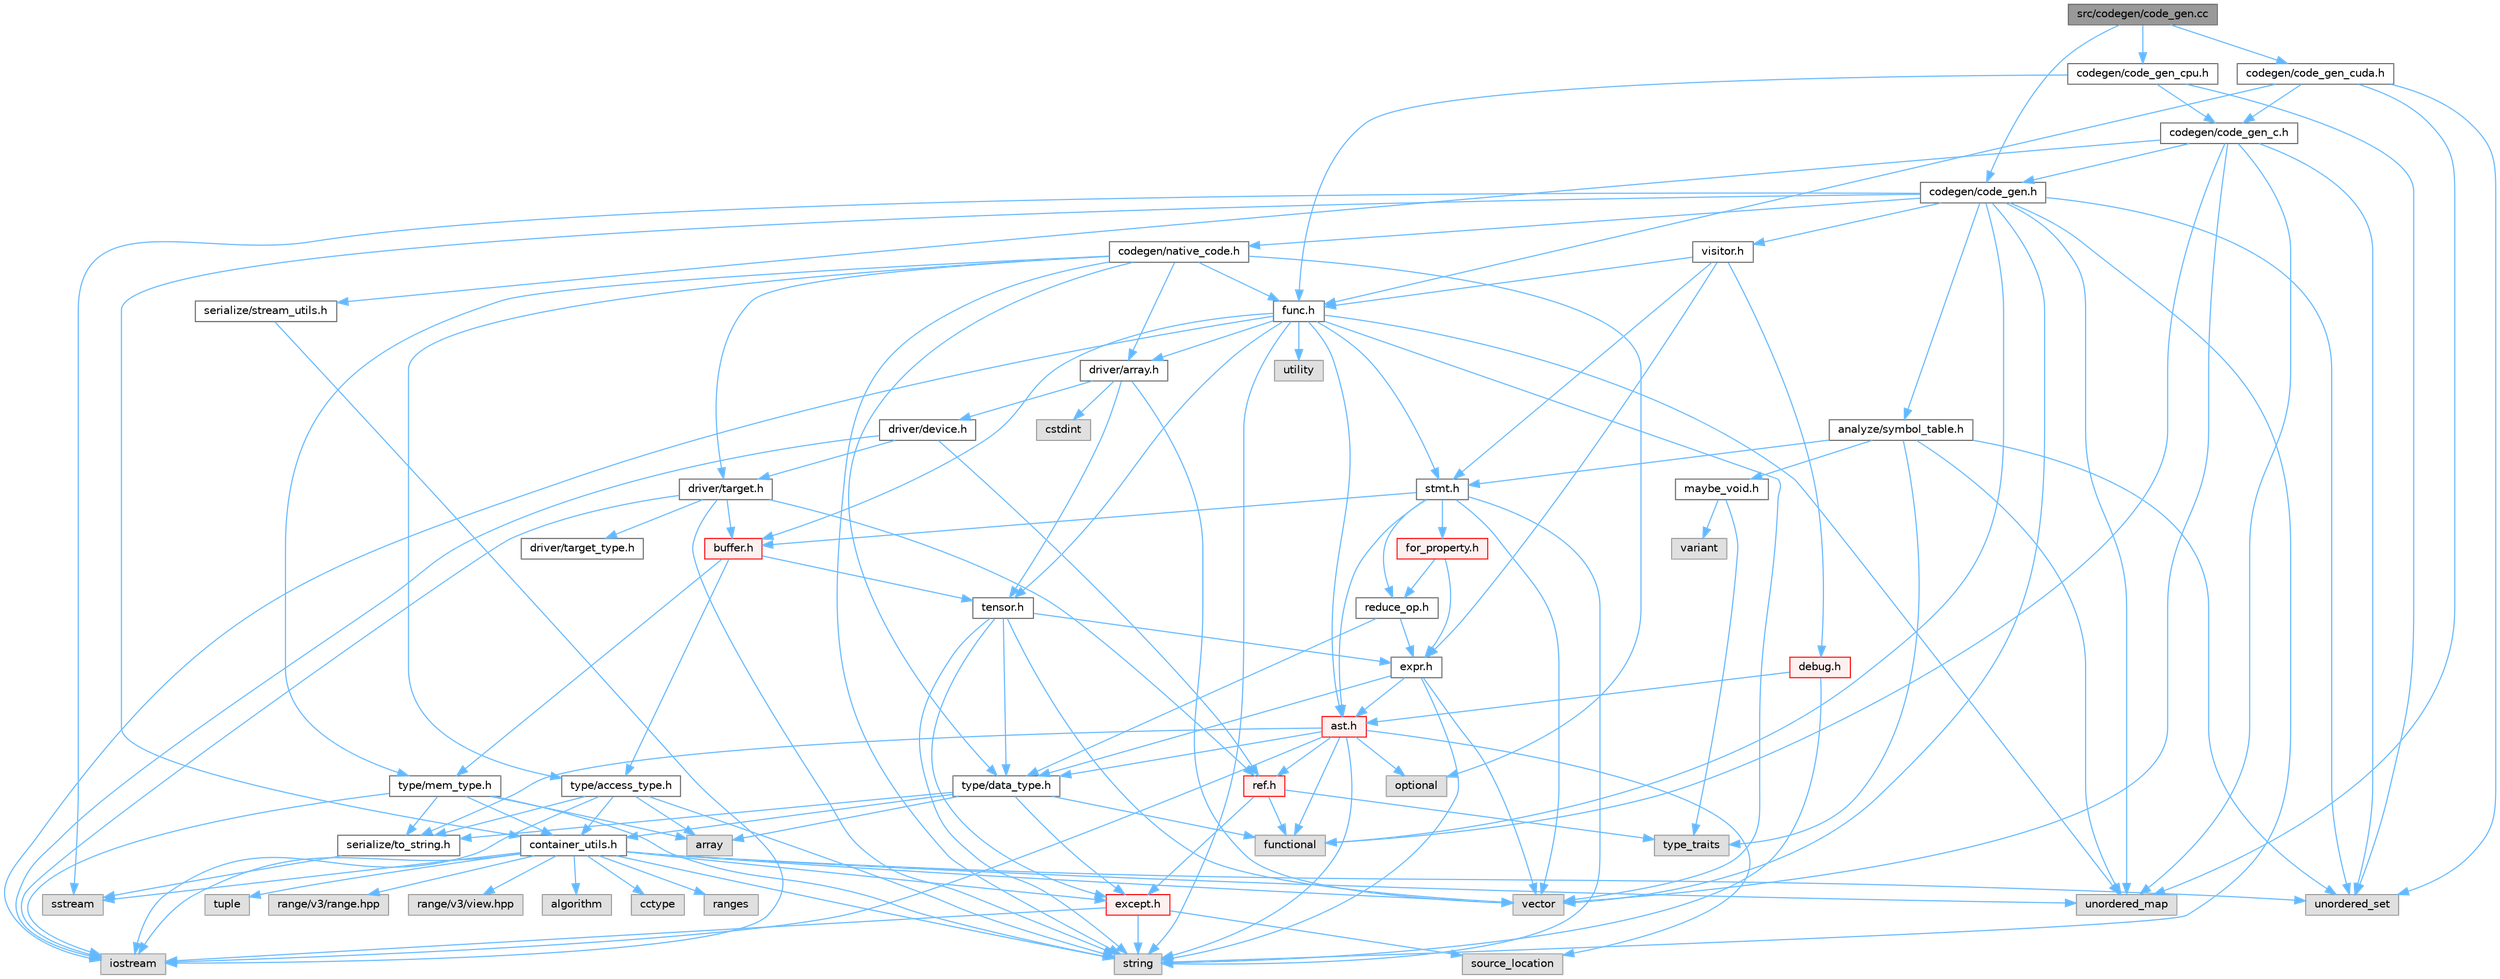 digraph "src/codegen/code_gen.cc"
{
 // LATEX_PDF_SIZE
  bgcolor="transparent";
  edge [fontname=Helvetica,fontsize=10,labelfontname=Helvetica,labelfontsize=10];
  node [fontname=Helvetica,fontsize=10,shape=box,height=0.2,width=0.4];
  Node1 [label="src/codegen/code_gen.cc",height=0.2,width=0.4,color="gray40", fillcolor="grey60", style="filled", fontcolor="black",tooltip=" "];
  Node1 -> Node2 [color="steelblue1",style="solid"];
  Node2 [label="codegen/code_gen.h",height=0.2,width=0.4,color="grey40", fillcolor="white", style="filled",URL="$include_2codegen_2code__gen_8h.html",tooltip=" "];
  Node2 -> Node3 [color="steelblue1",style="solid"];
  Node3 [label="functional",height=0.2,width=0.4,color="grey60", fillcolor="#E0E0E0", style="filled",tooltip=" "];
  Node2 -> Node4 [color="steelblue1",style="solid"];
  Node4 [label="sstream",height=0.2,width=0.4,color="grey60", fillcolor="#E0E0E0", style="filled",tooltip=" "];
  Node2 -> Node5 [color="steelblue1",style="solid"];
  Node5 [label="string",height=0.2,width=0.4,color="grey60", fillcolor="#E0E0E0", style="filled",tooltip=" "];
  Node2 -> Node6 [color="steelblue1",style="solid"];
  Node6 [label="unordered_map",height=0.2,width=0.4,color="grey60", fillcolor="#E0E0E0", style="filled",tooltip=" "];
  Node2 -> Node7 [color="steelblue1",style="solid"];
  Node7 [label="unordered_set",height=0.2,width=0.4,color="grey60", fillcolor="#E0E0E0", style="filled",tooltip=" "];
  Node2 -> Node8 [color="steelblue1",style="solid"];
  Node8 [label="vector",height=0.2,width=0.4,color="grey60", fillcolor="#E0E0E0", style="filled",tooltip=" "];
  Node2 -> Node9 [color="steelblue1",style="solid"];
  Node9 [label="analyze/symbol_table.h",height=0.2,width=0.4,color="grey40", fillcolor="white", style="filled",URL="$symbol__table_8h.html",tooltip=" "];
  Node9 -> Node10 [color="steelblue1",style="solid"];
  Node10 [label="type_traits",height=0.2,width=0.4,color="grey60", fillcolor="#E0E0E0", style="filled",tooltip=" "];
  Node9 -> Node6 [color="steelblue1",style="solid"];
  Node9 -> Node7 [color="steelblue1",style="solid"];
  Node9 -> Node11 [color="steelblue1",style="solid"];
  Node11 [label="maybe_void.h",height=0.2,width=0.4,color="grey40", fillcolor="white", style="filled",URL="$maybe__void_8h.html",tooltip=" "];
  Node11 -> Node10 [color="steelblue1",style="solid"];
  Node11 -> Node12 [color="steelblue1",style="solid"];
  Node12 [label="variant",height=0.2,width=0.4,color="grey60", fillcolor="#E0E0E0", style="filled",tooltip=" "];
  Node9 -> Node13 [color="steelblue1",style="solid"];
  Node13 [label="stmt.h",height=0.2,width=0.4,color="grey40", fillcolor="white", style="filled",URL="$stmt_8h.html",tooltip=" "];
  Node13 -> Node5 [color="steelblue1",style="solid"];
  Node13 -> Node8 [color="steelblue1",style="solid"];
  Node13 -> Node14 [color="steelblue1",style="solid"];
  Node14 [label="ast.h",height=0.2,width=0.4,color="red", fillcolor="#FFF0F0", style="filled",URL="$ast_8h.html",tooltip=" "];
  Node14 -> Node3 [color="steelblue1",style="solid"];
  Node14 -> Node16 [color="steelblue1",style="solid"];
  Node16 [label="iostream",height=0.2,width=0.4,color="grey60", fillcolor="#E0E0E0", style="filled",tooltip=" "];
  Node14 -> Node17 [color="steelblue1",style="solid"];
  Node17 [label="optional",height=0.2,width=0.4,color="grey60", fillcolor="#E0E0E0", style="filled",tooltip=" "];
  Node14 -> Node18 [color="steelblue1",style="solid"];
  Node18 [label="source_location",height=0.2,width=0.4,color="grey60", fillcolor="#E0E0E0", style="filled",tooltip=" "];
  Node14 -> Node5 [color="steelblue1",style="solid"];
  Node14 -> Node23 [color="steelblue1",style="solid"];
  Node23 [label="ref.h",height=0.2,width=0.4,color="red", fillcolor="#FFF0F0", style="filled",URL="$ref_8h.html",tooltip=" "];
  Node23 -> Node3 [color="steelblue1",style="solid"];
  Node23 -> Node10 [color="steelblue1",style="solid"];
  Node23 -> Node28 [color="steelblue1",style="solid"];
  Node28 [label="except.h",height=0.2,width=0.4,color="red", fillcolor="#FFF0F0", style="filled",URL="$except_8h.html",tooltip=" "];
  Node28 -> Node16 [color="steelblue1",style="solid"];
  Node28 -> Node18 [color="steelblue1",style="solid"];
  Node28 -> Node5 [color="steelblue1",style="solid"];
  Node14 -> Node30 [color="steelblue1",style="solid"];
  Node30 [label="serialize/to_string.h",height=0.2,width=0.4,color="grey40", fillcolor="white", style="filled",URL="$to__string_8h.html",tooltip=" "];
  Node30 -> Node4 [color="steelblue1",style="solid"];
  Node14 -> Node32 [color="steelblue1",style="solid"];
  Node32 [label="type/data_type.h",height=0.2,width=0.4,color="grey40", fillcolor="white", style="filled",URL="$data__type_8h.html",tooltip=" "];
  Node32 -> Node33 [color="steelblue1",style="solid"];
  Node33 [label="array",height=0.2,width=0.4,color="grey60", fillcolor="#E0E0E0", style="filled",tooltip=" "];
  Node32 -> Node3 [color="steelblue1",style="solid"];
  Node32 -> Node34 [color="steelblue1",style="solid"];
  Node34 [label="container_utils.h",height=0.2,width=0.4,color="grey40", fillcolor="white", style="filled",URL="$container__utils_8h.html",tooltip=" "];
  Node34 -> Node35 [color="steelblue1",style="solid"];
  Node35 [label="algorithm",height=0.2,width=0.4,color="grey60", fillcolor="#E0E0E0", style="filled",tooltip=" "];
  Node34 -> Node36 [color="steelblue1",style="solid"];
  Node36 [label="cctype",height=0.2,width=0.4,color="grey60", fillcolor="#E0E0E0", style="filled",tooltip=" "];
  Node34 -> Node16 [color="steelblue1",style="solid"];
  Node34 -> Node37 [color="steelblue1",style="solid"];
  Node37 [label="ranges",height=0.2,width=0.4,color="grey60", fillcolor="#E0E0E0", style="filled",tooltip=" "];
  Node34 -> Node4 [color="steelblue1",style="solid"];
  Node34 -> Node5 [color="steelblue1",style="solid"];
  Node34 -> Node38 [color="steelblue1",style="solid"];
  Node38 [label="tuple",height=0.2,width=0.4,color="grey60", fillcolor="#E0E0E0", style="filled",tooltip=" "];
  Node34 -> Node6 [color="steelblue1",style="solid"];
  Node34 -> Node7 [color="steelblue1",style="solid"];
  Node34 -> Node8 [color="steelblue1",style="solid"];
  Node34 -> Node39 [color="steelblue1",style="solid"];
  Node39 [label="range/v3/range.hpp",height=0.2,width=0.4,color="grey60", fillcolor="#E0E0E0", style="filled",tooltip=" "];
  Node34 -> Node40 [color="steelblue1",style="solid"];
  Node40 [label="range/v3/view.hpp",height=0.2,width=0.4,color="grey60", fillcolor="#E0E0E0", style="filled",tooltip=" "];
  Node34 -> Node28 [color="steelblue1",style="solid"];
  Node32 -> Node28 [color="steelblue1",style="solid"];
  Node32 -> Node30 [color="steelblue1",style="solid"];
  Node13 -> Node41 [color="steelblue1",style="solid"];
  Node41 [label="buffer.h",height=0.2,width=0.4,color="red", fillcolor="#FFF0F0", style="filled",URL="$buffer_8h.html",tooltip=" "];
  Node41 -> Node42 [color="steelblue1",style="solid"];
  Node42 [label="tensor.h",height=0.2,width=0.4,color="grey40", fillcolor="white", style="filled",URL="$tensor_8h.html",tooltip=" "];
  Node42 -> Node5 [color="steelblue1",style="solid"];
  Node42 -> Node8 [color="steelblue1",style="solid"];
  Node42 -> Node28 [color="steelblue1",style="solid"];
  Node42 -> Node43 [color="steelblue1",style="solid"];
  Node43 [label="expr.h",height=0.2,width=0.4,color="grey40", fillcolor="white", style="filled",URL="$expr_8h.html",tooltip=" "];
  Node43 -> Node5 [color="steelblue1",style="solid"];
  Node43 -> Node8 [color="steelblue1",style="solid"];
  Node43 -> Node14 [color="steelblue1",style="solid"];
  Node43 -> Node32 [color="steelblue1",style="solid"];
  Node42 -> Node32 [color="steelblue1",style="solid"];
  Node41 -> Node44 [color="steelblue1",style="solid"];
  Node44 [label="type/access_type.h",height=0.2,width=0.4,color="grey40", fillcolor="white", style="filled",URL="$access__type_8h.html",tooltip=" "];
  Node44 -> Node33 [color="steelblue1",style="solid"];
  Node44 -> Node16 [color="steelblue1",style="solid"];
  Node44 -> Node5 [color="steelblue1",style="solid"];
  Node44 -> Node34 [color="steelblue1",style="solid"];
  Node44 -> Node30 [color="steelblue1",style="solid"];
  Node41 -> Node45 [color="steelblue1",style="solid"];
  Node45 [label="type/mem_type.h",height=0.2,width=0.4,color="grey40", fillcolor="white", style="filled",URL="$mem__type_8h.html",tooltip=" "];
  Node45 -> Node33 [color="steelblue1",style="solid"];
  Node45 -> Node16 [color="steelblue1",style="solid"];
  Node45 -> Node5 [color="steelblue1",style="solid"];
  Node45 -> Node34 [color="steelblue1",style="solid"];
  Node45 -> Node30 [color="steelblue1",style="solid"];
  Node13 -> Node46 [color="steelblue1",style="solid"];
  Node46 [label="for_property.h",height=0.2,width=0.4,color="red", fillcolor="#FFF0F0", style="filled",URL="$for__property_8h.html",tooltip=" "];
  Node46 -> Node43 [color="steelblue1",style="solid"];
  Node46 -> Node49 [color="steelblue1",style="solid"];
  Node49 [label="reduce_op.h",height=0.2,width=0.4,color="grey40", fillcolor="white", style="filled",URL="$reduce__op_8h.html",tooltip=" "];
  Node49 -> Node43 [color="steelblue1",style="solid"];
  Node49 -> Node32 [color="steelblue1",style="solid"];
  Node13 -> Node49 [color="steelblue1",style="solid"];
  Node2 -> Node50 [color="steelblue1",style="solid"];
  Node50 [label="codegen/native_code.h",height=0.2,width=0.4,color="grey40", fillcolor="white", style="filled",URL="$native__code_8h.html",tooltip=" "];
  Node50 -> Node17 [color="steelblue1",style="solid"];
  Node50 -> Node5 [color="steelblue1",style="solid"];
  Node50 -> Node51 [color="steelblue1",style="solid"];
  Node51 [label="driver/array.h",height=0.2,width=0.4,color="grey40", fillcolor="white", style="filled",URL="$array_8h.html",tooltip=" "];
  Node51 -> Node26 [color="steelblue1",style="solid"];
  Node26 [label="cstdint",height=0.2,width=0.4,color="grey60", fillcolor="#E0E0E0", style="filled",tooltip=" "];
  Node51 -> Node8 [color="steelblue1",style="solid"];
  Node51 -> Node52 [color="steelblue1",style="solid"];
  Node52 [label="driver/device.h",height=0.2,width=0.4,color="grey40", fillcolor="white", style="filled",URL="$device_8h.html",tooltip=" "];
  Node52 -> Node16 [color="steelblue1",style="solid"];
  Node52 -> Node53 [color="steelblue1",style="solid"];
  Node53 [label="driver/target.h",height=0.2,width=0.4,color="grey40", fillcolor="white", style="filled",URL="$target_8h.html",tooltip=" "];
  Node53 -> Node16 [color="steelblue1",style="solid"];
  Node53 -> Node5 [color="steelblue1",style="solid"];
  Node53 -> Node41 [color="steelblue1",style="solid"];
  Node53 -> Node54 [color="steelblue1",style="solid"];
  Node54 [label="driver/target_type.h",height=0.2,width=0.4,color="grey40", fillcolor="white", style="filled",URL="$target__type_8h.html",tooltip=" "];
  Node53 -> Node23 [color="steelblue1",style="solid"];
  Node52 -> Node23 [color="steelblue1",style="solid"];
  Node51 -> Node42 [color="steelblue1",style="solid"];
  Node50 -> Node53 [color="steelblue1",style="solid"];
  Node50 -> Node55 [color="steelblue1",style="solid"];
  Node55 [label="func.h",height=0.2,width=0.4,color="grey40", fillcolor="white", style="filled",URL="$func_8h.html",tooltip=" "];
  Node55 -> Node16 [color="steelblue1",style="solid"];
  Node55 -> Node5 [color="steelblue1",style="solid"];
  Node55 -> Node6 [color="steelblue1",style="solid"];
  Node55 -> Node56 [color="steelblue1",style="solid"];
  Node56 [label="utility",height=0.2,width=0.4,color="grey60", fillcolor="#E0E0E0", style="filled",tooltip=" "];
  Node55 -> Node8 [color="steelblue1",style="solid"];
  Node55 -> Node14 [color="steelblue1",style="solid"];
  Node55 -> Node41 [color="steelblue1",style="solid"];
  Node55 -> Node51 [color="steelblue1",style="solid"];
  Node55 -> Node13 [color="steelblue1",style="solid"];
  Node55 -> Node42 [color="steelblue1",style="solid"];
  Node50 -> Node44 [color="steelblue1",style="solid"];
  Node50 -> Node32 [color="steelblue1",style="solid"];
  Node50 -> Node45 [color="steelblue1",style="solid"];
  Node2 -> Node34 [color="steelblue1",style="solid"];
  Node2 -> Node57 [color="steelblue1",style="solid"];
  Node57 [label="visitor.h",height=0.2,width=0.4,color="grey40", fillcolor="white", style="filled",URL="$visitor_8h.html",tooltip=" "];
  Node57 -> Node58 [color="steelblue1",style="solid"];
  Node58 [label="debug.h",height=0.2,width=0.4,color="red", fillcolor="#FFF0F0", style="filled",URL="$debug_8h.html",tooltip=" "];
  Node58 -> Node5 [color="steelblue1",style="solid"];
  Node58 -> Node14 [color="steelblue1",style="solid"];
  Node57 -> Node43 [color="steelblue1",style="solid"];
  Node57 -> Node55 [color="steelblue1",style="solid"];
  Node57 -> Node13 [color="steelblue1",style="solid"];
  Node1 -> Node62 [color="steelblue1",style="solid"];
  Node62 [label="codegen/code_gen_cpu.h",height=0.2,width=0.4,color="grey40", fillcolor="white", style="filled",URL="$code__gen__cpu_8h.html",tooltip=" "];
  Node62 -> Node7 [color="steelblue1",style="solid"];
  Node62 -> Node63 [color="steelblue1",style="solid"];
  Node63 [label="codegen/code_gen_c.h",height=0.2,width=0.4,color="grey40", fillcolor="white", style="filled",URL="$include_2codegen_2code__gen__c_8h.html",tooltip=" "];
  Node63 -> Node3 [color="steelblue1",style="solid"];
  Node63 -> Node6 [color="steelblue1",style="solid"];
  Node63 -> Node7 [color="steelblue1",style="solid"];
  Node63 -> Node8 [color="steelblue1",style="solid"];
  Node63 -> Node2 [color="steelblue1",style="solid"];
  Node63 -> Node20 [color="steelblue1",style="solid"];
  Node20 [label="serialize/stream_utils.h",height=0.2,width=0.4,color="grey40", fillcolor="white", style="filled",URL="$stream__utils_8h.html",tooltip=" "];
  Node20 -> Node16 [color="steelblue1",style="solid"];
  Node62 -> Node55 [color="steelblue1",style="solid"];
  Node1 -> Node64 [color="steelblue1",style="solid"];
  Node64 [label="codegen/code_gen_cuda.h",height=0.2,width=0.4,color="grey40", fillcolor="white", style="filled",URL="$code__gen__cuda_8h.html",tooltip=" "];
  Node64 -> Node6 [color="steelblue1",style="solid"];
  Node64 -> Node7 [color="steelblue1",style="solid"];
  Node64 -> Node63 [color="steelblue1",style="solid"];
  Node64 -> Node55 [color="steelblue1",style="solid"];
}
